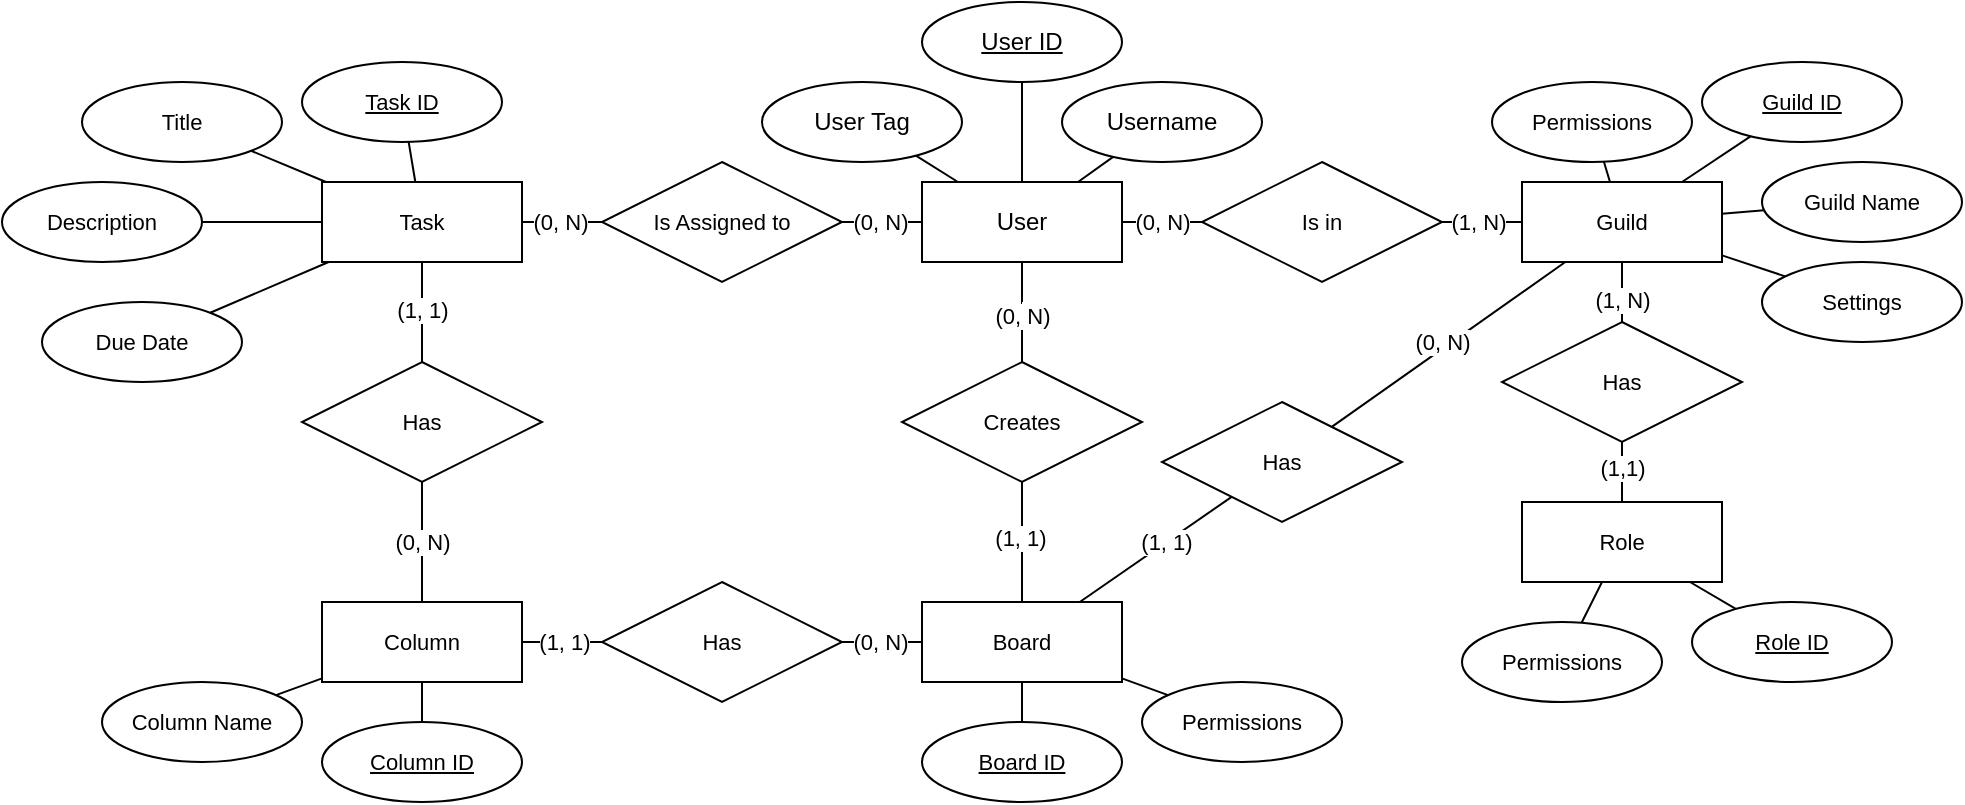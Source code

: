 <mxfile version="24.7.17">
  <diagram id="R2lEEEUBdFMjLlhIrx00" name="Page-1">
    <mxGraphModel grid="1" page="1" gridSize="10" guides="1" tooltips="1" connect="1" arrows="1" fold="1" pageScale="1" pageWidth="850" pageHeight="1100" math="0" shadow="0" extFonts="Permanent Marker^https://fonts.googleapis.com/css?family=Permanent+Marker">
      <root>
        <mxCell id="0" />
        <mxCell id="1" parent="0" />
        <mxCell id="qGmKelO1uOc2lFueApY_-7" style="edgeStyle=none;shape=connector;rounded=0;orthogonalLoop=1;jettySize=auto;html=1;strokeColor=default;align=center;verticalAlign=middle;fontFamily=Helvetica;fontSize=11;fontColor=default;labelBackgroundColor=default;endArrow=none;endFill=0;" edge="1" parent="1" source="qGmKelO1uOc2lFueApY_-1" target="qGmKelO1uOc2lFueApY_-4">
          <mxGeometry relative="1" as="geometry" />
        </mxCell>
        <mxCell id="qGmKelO1uOc2lFueApY_-8" style="edgeStyle=none;shape=connector;rounded=0;orthogonalLoop=1;jettySize=auto;html=1;strokeColor=default;align=center;verticalAlign=middle;fontFamily=Helvetica;fontSize=11;fontColor=default;labelBackgroundColor=default;endArrow=none;endFill=0;" edge="1" parent="1" source="qGmKelO1uOc2lFueApY_-1" target="qGmKelO1uOc2lFueApY_-3">
          <mxGeometry relative="1" as="geometry" />
        </mxCell>
        <mxCell id="qGmKelO1uOc2lFueApY_-28" style="edgeStyle=none;shape=connector;rounded=0;orthogonalLoop=1;jettySize=auto;html=1;strokeColor=default;align=center;verticalAlign=middle;fontFamily=Helvetica;fontSize=11;fontColor=default;labelBackgroundColor=default;endArrow=none;endFill=0;" edge="1" parent="1" source="qGmKelO1uOc2lFueApY_-1" target="qGmKelO1uOc2lFueApY_-27">
          <mxGeometry relative="1" as="geometry" />
        </mxCell>
        <mxCell id="qGmKelO1uOc2lFueApY_-30" value="(0, N)" style="edgeLabel;html=1;align=center;verticalAlign=middle;resizable=0;points=[];fontFamily=Helvetica;fontSize=11;fontColor=default;labelBackgroundColor=default;" connectable="0" vertex="1" parent="qGmKelO1uOc2lFueApY_-28">
          <mxGeometry x="-0.263" relative="1" as="geometry">
            <mxPoint x="5" as="offset" />
          </mxGeometry>
        </mxCell>
        <mxCell id="qGmKelO1uOc2lFueApY_-43" style="edgeStyle=none;shape=connector;rounded=0;orthogonalLoop=1;jettySize=auto;html=1;strokeColor=default;align=center;verticalAlign=middle;fontFamily=Helvetica;fontSize=11;fontColor=default;labelBackgroundColor=default;endArrow=none;endFill=0;" edge="1" parent="1" source="qGmKelO1uOc2lFueApY_-1" target="qGmKelO1uOc2lFueApY_-42">
          <mxGeometry relative="1" as="geometry" />
        </mxCell>
        <mxCell id="qGmKelO1uOc2lFueApY_-44" value="(" style="edgeLabel;html=1;align=center;verticalAlign=middle;resizable=0;points=[];fontFamily=Helvetica;fontSize=11;fontColor=default;labelBackgroundColor=default;" connectable="0" vertex="1" parent="qGmKelO1uOc2lFueApY_-43">
          <mxGeometry x="0.017" y="1" relative="1" as="geometry">
            <mxPoint as="offset" />
          </mxGeometry>
        </mxCell>
        <mxCell id="qGmKelO1uOc2lFueApY_-45" value="(0, N)" style="edgeLabel;html=1;align=center;verticalAlign=middle;resizable=0;points=[];fontFamily=Helvetica;fontSize=11;fontColor=default;labelBackgroundColor=default;" connectable="0" vertex="1" parent="qGmKelO1uOc2lFueApY_-43">
          <mxGeometry x="0.055" relative="1" as="geometry">
            <mxPoint as="offset" />
          </mxGeometry>
        </mxCell>
        <mxCell id="qGmKelO1uOc2lFueApY_-65" style="edgeStyle=none;shape=connector;rounded=0;orthogonalLoop=1;jettySize=auto;html=1;strokeColor=default;align=center;verticalAlign=middle;fontFamily=Helvetica;fontSize=11;fontColor=default;labelBackgroundColor=default;endArrow=none;endFill=0;" edge="1" parent="1" source="qGmKelO1uOc2lFueApY_-1" target="qGmKelO1uOc2lFueApY_-64">
          <mxGeometry relative="1" as="geometry" />
        </mxCell>
        <mxCell id="qGmKelO1uOc2lFueApY_-67" value="(0, N)" style="edgeLabel;html=1;align=center;verticalAlign=middle;resizable=0;points=[];fontFamily=Helvetica;fontSize=11;fontColor=default;labelBackgroundColor=default;" connectable="0" vertex="1" parent="qGmKelO1uOc2lFueApY_-65">
          <mxGeometry x="0.04" relative="1" as="geometry">
            <mxPoint as="offset" />
          </mxGeometry>
        </mxCell>
        <mxCell id="qGmKelO1uOc2lFueApY_-1" value="User" style="whiteSpace=wrap;html=1;align=center;" vertex="1" parent="1">
          <mxGeometry x="140" y="140" width="100" height="40" as="geometry" />
        </mxCell>
        <mxCell id="qGmKelO1uOc2lFueApY_-2" value="User ID" style="ellipse;whiteSpace=wrap;html=1;align=center;fontStyle=4;" vertex="1" parent="1">
          <mxGeometry x="140" y="50" width="100" height="40" as="geometry" />
        </mxCell>
        <mxCell id="qGmKelO1uOc2lFueApY_-3" value="Username" style="ellipse;whiteSpace=wrap;html=1;align=center;" vertex="1" parent="1">
          <mxGeometry x="210" y="90" width="100" height="40" as="geometry" />
        </mxCell>
        <mxCell id="qGmKelO1uOc2lFueApY_-4" value="User Tag" style="ellipse;whiteSpace=wrap;html=1;align=center;" vertex="1" parent="1">
          <mxGeometry x="60" y="90" width="100" height="40" as="geometry" />
        </mxCell>
        <mxCell id="qGmKelO1uOc2lFueApY_-5" style="rounded=0;orthogonalLoop=1;jettySize=auto;html=1;endArrow=none;endFill=0;" edge="1" parent="1" source="qGmKelO1uOc2lFueApY_-1" target="qGmKelO1uOc2lFueApY_-2">
          <mxGeometry relative="1" as="geometry" />
        </mxCell>
        <mxCell id="qGmKelO1uOc2lFueApY_-13" style="edgeStyle=none;shape=connector;rounded=0;orthogonalLoop=1;jettySize=auto;html=1;strokeColor=default;align=center;verticalAlign=middle;fontFamily=Helvetica;fontSize=11;fontColor=default;labelBackgroundColor=default;endArrow=none;endFill=0;" edge="1" parent="1" source="qGmKelO1uOc2lFueApY_-9" target="qGmKelO1uOc2lFueApY_-12">
          <mxGeometry relative="1" as="geometry" />
        </mxCell>
        <mxCell id="qGmKelO1uOc2lFueApY_-14" style="edgeStyle=none;shape=connector;rounded=0;orthogonalLoop=1;jettySize=auto;html=1;strokeColor=default;align=center;verticalAlign=middle;fontFamily=Helvetica;fontSize=11;fontColor=default;labelBackgroundColor=default;endArrow=none;endFill=0;" edge="1" parent="1" source="qGmKelO1uOc2lFueApY_-9" target="qGmKelO1uOc2lFueApY_-10">
          <mxGeometry relative="1" as="geometry" />
        </mxCell>
        <mxCell id="qGmKelO1uOc2lFueApY_-15" style="edgeStyle=none;shape=connector;rounded=0;orthogonalLoop=1;jettySize=auto;html=1;strokeColor=default;align=center;verticalAlign=middle;fontFamily=Helvetica;fontSize=11;fontColor=default;labelBackgroundColor=default;endArrow=none;endFill=0;" edge="1" parent="1" source="qGmKelO1uOc2lFueApY_-9" target="qGmKelO1uOc2lFueApY_-11">
          <mxGeometry relative="1" as="geometry" />
        </mxCell>
        <mxCell id="qGmKelO1uOc2lFueApY_-33" style="edgeStyle=none;shape=connector;rounded=0;orthogonalLoop=1;jettySize=auto;html=1;strokeColor=default;align=center;verticalAlign=middle;fontFamily=Helvetica;fontSize=11;fontColor=default;labelBackgroundColor=default;endArrow=none;endFill=0;" edge="1" parent="1" source="qGmKelO1uOc2lFueApY_-9" target="qGmKelO1uOc2lFueApY_-32">
          <mxGeometry relative="1" as="geometry" />
        </mxCell>
        <mxCell id="qGmKelO1uOc2lFueApY_-35" value="(1, N)" style="edgeLabel;html=1;align=center;verticalAlign=middle;resizable=0;points=[];fontFamily=Helvetica;fontSize=11;fontColor=default;labelBackgroundColor=default;" connectable="0" vertex="1" parent="qGmKelO1uOc2lFueApY_-33">
          <mxGeometry x="0.247" y="-2" relative="1" as="geometry">
            <mxPoint x="2" as="offset" />
          </mxGeometry>
        </mxCell>
        <mxCell id="qGmKelO1uOc2lFueApY_-38" style="edgeStyle=none;shape=connector;rounded=0;orthogonalLoop=1;jettySize=auto;html=1;strokeColor=default;align=center;verticalAlign=middle;fontFamily=Helvetica;fontSize=11;fontColor=default;labelBackgroundColor=default;endArrow=none;endFill=0;" edge="1" parent="1" source="qGmKelO1uOc2lFueApY_-9" target="qGmKelO1uOc2lFueApY_-37">
          <mxGeometry relative="1" as="geometry" />
        </mxCell>
        <mxCell id="qGmKelO1uOc2lFueApY_-39" value="(0, N)" style="edgeLabel;html=1;align=center;verticalAlign=middle;resizable=0;points=[];fontFamily=Helvetica;fontSize=11;fontColor=default;labelBackgroundColor=default;" connectable="0" vertex="1" parent="qGmKelO1uOc2lFueApY_-38">
          <mxGeometry x="0.101" y="-4" relative="1" as="geometry">
            <mxPoint x="5" y="-2" as="offset" />
          </mxGeometry>
        </mxCell>
        <mxCell id="qGmKelO1uOc2lFueApY_-9" value="Guild" style="whiteSpace=wrap;html=1;align=center;fontFamily=Helvetica;fontSize=11;fontColor=default;labelBackgroundColor=default;" vertex="1" parent="1">
          <mxGeometry x="440" y="140" width="100" height="40" as="geometry" />
        </mxCell>
        <mxCell id="qGmKelO1uOc2lFueApY_-10" value="Guild ID" style="ellipse;whiteSpace=wrap;html=1;align=center;fontStyle=4;fontFamily=Helvetica;fontSize=11;fontColor=default;labelBackgroundColor=default;" vertex="1" parent="1">
          <mxGeometry x="530" y="80" width="100" height="40" as="geometry" />
        </mxCell>
        <mxCell id="qGmKelO1uOc2lFueApY_-11" value="Guild Name" style="ellipse;whiteSpace=wrap;html=1;align=center;fontFamily=Helvetica;fontSize=11;fontColor=default;labelBackgroundColor=default;" vertex="1" parent="1">
          <mxGeometry x="560" y="130" width="100" height="40" as="geometry" />
        </mxCell>
        <mxCell id="qGmKelO1uOc2lFueApY_-12" value="Permissions" style="ellipse;whiteSpace=wrap;html=1;align=center;fontFamily=Helvetica;fontSize=11;fontColor=default;labelBackgroundColor=default;" vertex="1" parent="1">
          <mxGeometry x="425" y="90" width="100" height="40" as="geometry" />
        </mxCell>
        <mxCell id="qGmKelO1uOc2lFueApY_-19" style="edgeStyle=none;shape=connector;rounded=0;orthogonalLoop=1;jettySize=auto;html=1;strokeColor=default;align=center;verticalAlign=middle;fontFamily=Helvetica;fontSize=11;fontColor=default;labelBackgroundColor=default;endArrow=none;endFill=0;" edge="1" parent="1" source="qGmKelO1uOc2lFueApY_-16" target="qGmKelO1uOc2lFueApY_-17">
          <mxGeometry relative="1" as="geometry" />
        </mxCell>
        <mxCell id="qGmKelO1uOc2lFueApY_-20" style="edgeStyle=none;shape=connector;rounded=0;orthogonalLoop=1;jettySize=auto;html=1;strokeColor=default;align=center;verticalAlign=middle;fontFamily=Helvetica;fontSize=11;fontColor=default;labelBackgroundColor=default;endArrow=none;endFill=0;" edge="1" parent="1" source="qGmKelO1uOc2lFueApY_-16" target="qGmKelO1uOc2lFueApY_-18">
          <mxGeometry relative="1" as="geometry" />
        </mxCell>
        <mxCell id="qGmKelO1uOc2lFueApY_-16" value="Role" style="whiteSpace=wrap;html=1;align=center;fontFamily=Helvetica;fontSize=11;fontColor=default;labelBackgroundColor=default;" vertex="1" parent="1">
          <mxGeometry x="440" y="300" width="100" height="40" as="geometry" />
        </mxCell>
        <mxCell id="qGmKelO1uOc2lFueApY_-17" value="Role ID" style="ellipse;whiteSpace=wrap;html=1;align=center;fontStyle=4;fontFamily=Helvetica;fontSize=11;fontColor=default;labelBackgroundColor=default;" vertex="1" parent="1">
          <mxGeometry x="525" y="350" width="100" height="40" as="geometry" />
        </mxCell>
        <mxCell id="qGmKelO1uOc2lFueApY_-18" value="Permissions" style="ellipse;whiteSpace=wrap;html=1;align=center;fontFamily=Helvetica;fontSize=11;fontColor=default;labelBackgroundColor=default;" vertex="1" parent="1">
          <mxGeometry x="410" y="360" width="100" height="40" as="geometry" />
        </mxCell>
        <mxCell id="qGmKelO1uOc2lFueApY_-25" style="edgeStyle=none;shape=connector;rounded=0;orthogonalLoop=1;jettySize=auto;html=1;strokeColor=default;align=center;verticalAlign=middle;fontFamily=Helvetica;fontSize=11;fontColor=default;labelBackgroundColor=default;endArrow=none;endFill=0;" edge="1" parent="1" source="qGmKelO1uOc2lFueApY_-21" target="qGmKelO1uOc2lFueApY_-23">
          <mxGeometry relative="1" as="geometry" />
        </mxCell>
        <mxCell id="qGmKelO1uOc2lFueApY_-26" style="edgeStyle=none;shape=connector;rounded=0;orthogonalLoop=1;jettySize=auto;html=1;strokeColor=default;align=center;verticalAlign=middle;fontFamily=Helvetica;fontSize=11;fontColor=default;labelBackgroundColor=default;endArrow=none;endFill=0;" edge="1" parent="1" source="qGmKelO1uOc2lFueApY_-21" target="qGmKelO1uOc2lFueApY_-24">
          <mxGeometry relative="1" as="geometry" />
        </mxCell>
        <mxCell id="qGmKelO1uOc2lFueApY_-54" style="edgeStyle=none;shape=connector;rounded=0;orthogonalLoop=1;jettySize=auto;html=1;strokeColor=default;align=center;verticalAlign=middle;fontFamily=Helvetica;fontSize=11;fontColor=default;labelBackgroundColor=default;endArrow=none;endFill=0;" edge="1" parent="1" source="qGmKelO1uOc2lFueApY_-21" target="qGmKelO1uOc2lFueApY_-53">
          <mxGeometry relative="1" as="geometry" />
        </mxCell>
        <mxCell id="qGmKelO1uOc2lFueApY_-55" value="(0, N)" style="edgeLabel;html=1;align=center;verticalAlign=middle;resizable=0;points=[];fontFamily=Helvetica;fontSize=11;fontColor=default;labelBackgroundColor=default;" connectable="0" vertex="1" parent="qGmKelO1uOc2lFueApY_-54">
          <mxGeometry x="0.056" relative="1" as="geometry">
            <mxPoint as="offset" />
          </mxGeometry>
        </mxCell>
        <mxCell id="qGmKelO1uOc2lFueApY_-21" value="Board" style="whiteSpace=wrap;html=1;align=center;fontFamily=Helvetica;fontSize=11;fontColor=default;labelBackgroundColor=default;" vertex="1" parent="1">
          <mxGeometry x="140" y="350" width="100" height="40" as="geometry" />
        </mxCell>
        <mxCell id="qGmKelO1uOc2lFueApY_-23" value="Board ID" style="ellipse;whiteSpace=wrap;html=1;align=center;fontStyle=4;fontFamily=Helvetica;fontSize=11;fontColor=default;labelBackgroundColor=default;" vertex="1" parent="1">
          <mxGeometry x="140" y="410" width="100" height="40" as="geometry" />
        </mxCell>
        <mxCell id="qGmKelO1uOc2lFueApY_-24" value="Permissions" style="ellipse;whiteSpace=wrap;html=1;align=center;fontFamily=Helvetica;fontSize=11;fontColor=default;labelBackgroundColor=default;" vertex="1" parent="1">
          <mxGeometry x="250" y="390" width="100" height="40" as="geometry" />
        </mxCell>
        <mxCell id="qGmKelO1uOc2lFueApY_-29" style="edgeStyle=none;shape=connector;rounded=0;orthogonalLoop=1;jettySize=auto;html=1;strokeColor=default;align=center;verticalAlign=middle;fontFamily=Helvetica;fontSize=11;fontColor=default;labelBackgroundColor=default;endArrow=none;endFill=0;" edge="1" parent="1" source="qGmKelO1uOc2lFueApY_-27" target="qGmKelO1uOc2lFueApY_-9">
          <mxGeometry relative="1" as="geometry" />
        </mxCell>
        <mxCell id="qGmKelO1uOc2lFueApY_-31" value="(1, N)" style="edgeLabel;html=1;align=center;verticalAlign=middle;resizable=0;points=[];fontFamily=Helvetica;fontSize=11;fontColor=default;labelBackgroundColor=default;" connectable="0" vertex="1" parent="qGmKelO1uOc2lFueApY_-29">
          <mxGeometry x="-0.119" y="-1" relative="1" as="geometry">
            <mxPoint y="-1" as="offset" />
          </mxGeometry>
        </mxCell>
        <mxCell id="qGmKelO1uOc2lFueApY_-27" value="Is in" style="shape=rhombus;perimeter=rhombusPerimeter;whiteSpace=wrap;html=1;align=center;fontFamily=Helvetica;fontSize=11;fontColor=default;labelBackgroundColor=default;" vertex="1" parent="1">
          <mxGeometry x="280" y="130" width="120" height="60" as="geometry" />
        </mxCell>
        <mxCell id="qGmKelO1uOc2lFueApY_-34" style="edgeStyle=none;shape=connector;rounded=0;orthogonalLoop=1;jettySize=auto;html=1;strokeColor=default;align=center;verticalAlign=middle;fontFamily=Helvetica;fontSize=11;fontColor=default;labelBackgroundColor=default;endArrow=none;endFill=0;" edge="1" parent="1" source="qGmKelO1uOc2lFueApY_-32" target="qGmKelO1uOc2lFueApY_-16">
          <mxGeometry relative="1" as="geometry" />
        </mxCell>
        <mxCell id="qGmKelO1uOc2lFueApY_-36" value="(1,1)" style="edgeLabel;html=1;align=center;verticalAlign=middle;resizable=0;points=[];fontFamily=Helvetica;fontSize=11;fontColor=default;labelBackgroundColor=default;" connectable="0" vertex="1" parent="qGmKelO1uOc2lFueApY_-34">
          <mxGeometry x="-0.12" y="2" relative="1" as="geometry">
            <mxPoint x="-2" as="offset" />
          </mxGeometry>
        </mxCell>
        <mxCell id="qGmKelO1uOc2lFueApY_-32" value="Has" style="shape=rhombus;perimeter=rhombusPerimeter;whiteSpace=wrap;html=1;align=center;fontFamily=Helvetica;fontSize=11;fontColor=default;labelBackgroundColor=default;" vertex="1" parent="1">
          <mxGeometry x="430" y="210" width="120" height="60" as="geometry" />
        </mxCell>
        <mxCell id="qGmKelO1uOc2lFueApY_-40" style="edgeStyle=none;shape=connector;rounded=0;orthogonalLoop=1;jettySize=auto;html=1;strokeColor=default;align=center;verticalAlign=middle;fontFamily=Helvetica;fontSize=11;fontColor=default;labelBackgroundColor=default;endArrow=none;endFill=0;" edge="1" parent="1" source="qGmKelO1uOc2lFueApY_-37" target="qGmKelO1uOc2lFueApY_-21">
          <mxGeometry relative="1" as="geometry" />
        </mxCell>
        <mxCell id="qGmKelO1uOc2lFueApY_-41" value="(1, 1)" style="edgeLabel;html=1;align=center;verticalAlign=middle;resizable=0;points=[];fontFamily=Helvetica;fontSize=11;fontColor=default;labelBackgroundColor=default;" connectable="0" vertex="1" parent="qGmKelO1uOc2lFueApY_-40">
          <mxGeometry x="-0.138" y="-1" relative="1" as="geometry">
            <mxPoint as="offset" />
          </mxGeometry>
        </mxCell>
        <mxCell id="qGmKelO1uOc2lFueApY_-37" value="Has" style="shape=rhombus;perimeter=rhombusPerimeter;whiteSpace=wrap;html=1;align=center;fontFamily=Helvetica;fontSize=11;fontColor=default;labelBackgroundColor=default;" vertex="1" parent="1">
          <mxGeometry x="260" y="250" width="120" height="60" as="geometry" />
        </mxCell>
        <mxCell id="qGmKelO1uOc2lFueApY_-46" style="edgeStyle=none;shape=connector;rounded=0;orthogonalLoop=1;jettySize=auto;html=1;strokeColor=default;align=center;verticalAlign=middle;fontFamily=Helvetica;fontSize=11;fontColor=default;labelBackgroundColor=default;endArrow=none;endFill=0;" edge="1" parent="1" source="qGmKelO1uOc2lFueApY_-42" target="qGmKelO1uOc2lFueApY_-21">
          <mxGeometry relative="1" as="geometry" />
        </mxCell>
        <mxCell id="qGmKelO1uOc2lFueApY_-47" value="(1, 1)" style="edgeLabel;html=1;align=center;verticalAlign=middle;resizable=0;points=[];fontFamily=Helvetica;fontSize=11;fontColor=default;labelBackgroundColor=default;" connectable="0" vertex="1" parent="qGmKelO1uOc2lFueApY_-46">
          <mxGeometry x="-0.073" y="-1" relative="1" as="geometry">
            <mxPoint as="offset" />
          </mxGeometry>
        </mxCell>
        <mxCell id="qGmKelO1uOc2lFueApY_-42" value="Creates" style="shape=rhombus;perimeter=rhombusPerimeter;whiteSpace=wrap;html=1;align=center;fontFamily=Helvetica;fontSize=11;fontColor=default;labelBackgroundColor=default;" vertex="1" parent="1">
          <mxGeometry x="130" y="230" width="120" height="60" as="geometry" />
        </mxCell>
        <mxCell id="qGmKelO1uOc2lFueApY_-51" style="edgeStyle=none;shape=connector;rounded=0;orthogonalLoop=1;jettySize=auto;html=1;strokeColor=default;align=center;verticalAlign=middle;fontFamily=Helvetica;fontSize=11;fontColor=default;labelBackgroundColor=default;endArrow=none;endFill=0;" edge="1" parent="1" source="qGmKelO1uOc2lFueApY_-48" target="qGmKelO1uOc2lFueApY_-49">
          <mxGeometry relative="1" as="geometry" />
        </mxCell>
        <mxCell id="qGmKelO1uOc2lFueApY_-52" style="edgeStyle=none;shape=connector;rounded=0;orthogonalLoop=1;jettySize=auto;html=1;strokeColor=default;align=center;verticalAlign=middle;fontFamily=Helvetica;fontSize=11;fontColor=default;labelBackgroundColor=default;endArrow=none;endFill=0;" edge="1" parent="1" source="qGmKelO1uOc2lFueApY_-48" target="qGmKelO1uOc2lFueApY_-50">
          <mxGeometry relative="1" as="geometry" />
        </mxCell>
        <mxCell id="qGmKelO1uOc2lFueApY_-60" style="edgeStyle=none;shape=connector;rounded=0;orthogonalLoop=1;jettySize=auto;html=1;strokeColor=default;align=center;verticalAlign=middle;fontFamily=Helvetica;fontSize=11;fontColor=default;labelBackgroundColor=default;endArrow=none;endFill=0;" edge="1" parent="1" source="qGmKelO1uOc2lFueApY_-48" target="qGmKelO1uOc2lFueApY_-59">
          <mxGeometry relative="1" as="geometry" />
        </mxCell>
        <mxCell id="qGmKelO1uOc2lFueApY_-62" value="(0, N)" style="edgeLabel;html=1;align=center;verticalAlign=middle;resizable=0;points=[];fontFamily=Helvetica;fontSize=11;fontColor=default;labelBackgroundColor=default;" connectable="0" vertex="1" parent="qGmKelO1uOc2lFueApY_-60">
          <mxGeometry x="-0.007" relative="1" as="geometry">
            <mxPoint as="offset" />
          </mxGeometry>
        </mxCell>
        <mxCell id="qGmKelO1uOc2lFueApY_-48" value="Column" style="whiteSpace=wrap;html=1;align=center;fontFamily=Helvetica;fontSize=11;fontColor=default;labelBackgroundColor=default;" vertex="1" parent="1">
          <mxGeometry x="-160" y="350" width="100" height="40" as="geometry" />
        </mxCell>
        <mxCell id="qGmKelO1uOc2lFueApY_-49" value="Column ID" style="ellipse;whiteSpace=wrap;html=1;align=center;fontStyle=4;fontFamily=Helvetica;fontSize=11;fontColor=default;labelBackgroundColor=default;" vertex="1" parent="1">
          <mxGeometry x="-160" y="410" width="100" height="40" as="geometry" />
        </mxCell>
        <mxCell id="qGmKelO1uOc2lFueApY_-50" value="Column Name" style="ellipse;whiteSpace=wrap;html=1;align=center;fontFamily=Helvetica;fontSize=11;fontColor=default;labelBackgroundColor=default;" vertex="1" parent="1">
          <mxGeometry x="-270" y="390" width="100" height="40" as="geometry" />
        </mxCell>
        <mxCell id="qGmKelO1uOc2lFueApY_-56" style="edgeStyle=none;shape=connector;rounded=0;orthogonalLoop=1;jettySize=auto;html=1;strokeColor=default;align=center;verticalAlign=middle;fontFamily=Helvetica;fontSize=11;fontColor=default;labelBackgroundColor=default;endArrow=none;endFill=0;" edge="1" parent="1" source="qGmKelO1uOc2lFueApY_-53" target="qGmKelO1uOc2lFueApY_-48">
          <mxGeometry relative="1" as="geometry" />
        </mxCell>
        <mxCell id="qGmKelO1uOc2lFueApY_-57" value="(1, 1)" style="edgeLabel;html=1;align=center;verticalAlign=middle;resizable=0;points=[];fontFamily=Helvetica;fontSize=11;fontColor=default;labelBackgroundColor=default;" connectable="0" vertex="1" parent="qGmKelO1uOc2lFueApY_-56">
          <mxGeometry x="-0.028" relative="1" as="geometry">
            <mxPoint as="offset" />
          </mxGeometry>
        </mxCell>
        <mxCell id="qGmKelO1uOc2lFueApY_-53" value="Has" style="shape=rhombus;perimeter=rhombusPerimeter;whiteSpace=wrap;html=1;align=center;fontFamily=Helvetica;fontSize=11;fontColor=default;labelBackgroundColor=default;" vertex="1" parent="1">
          <mxGeometry x="-20" y="340" width="120" height="60" as="geometry" />
        </mxCell>
        <mxCell id="qGmKelO1uOc2lFueApY_-75" style="edgeStyle=none;shape=connector;rounded=0;orthogonalLoop=1;jettySize=auto;html=1;strokeColor=default;align=center;verticalAlign=middle;fontFamily=Helvetica;fontSize=11;fontColor=default;labelBackgroundColor=default;endArrow=none;endFill=0;" edge="1" parent="1" source="qGmKelO1uOc2lFueApY_-58" target="qGmKelO1uOc2lFueApY_-69">
          <mxGeometry relative="1" as="geometry" />
        </mxCell>
        <mxCell id="qGmKelO1uOc2lFueApY_-76" style="edgeStyle=none;shape=connector;rounded=0;orthogonalLoop=1;jettySize=auto;html=1;strokeColor=default;align=center;verticalAlign=middle;fontFamily=Helvetica;fontSize=11;fontColor=default;labelBackgroundColor=default;endArrow=none;endFill=0;" edge="1" parent="1" source="qGmKelO1uOc2lFueApY_-58" target="qGmKelO1uOc2lFueApY_-71">
          <mxGeometry relative="1" as="geometry" />
        </mxCell>
        <mxCell id="qGmKelO1uOc2lFueApY_-77" style="edgeStyle=none;shape=connector;rounded=0;orthogonalLoop=1;jettySize=auto;html=1;strokeColor=default;align=center;verticalAlign=middle;fontFamily=Helvetica;fontSize=11;fontColor=default;labelBackgroundColor=default;endArrow=none;endFill=0;" edge="1" parent="1" source="qGmKelO1uOc2lFueApY_-58" target="qGmKelO1uOc2lFueApY_-72">
          <mxGeometry relative="1" as="geometry" />
        </mxCell>
        <mxCell id="qGmKelO1uOc2lFueApY_-78" style="edgeStyle=none;shape=connector;rounded=0;orthogonalLoop=1;jettySize=auto;html=1;strokeColor=default;align=center;verticalAlign=middle;fontFamily=Helvetica;fontSize=11;fontColor=default;labelBackgroundColor=default;endArrow=none;endFill=0;" edge="1" parent="1" source="qGmKelO1uOc2lFueApY_-58" target="qGmKelO1uOc2lFueApY_-74">
          <mxGeometry relative="1" as="geometry" />
        </mxCell>
        <mxCell id="qGmKelO1uOc2lFueApY_-58" value="Task" style="whiteSpace=wrap;html=1;align=center;fontFamily=Helvetica;fontSize=11;fontColor=default;labelBackgroundColor=default;" vertex="1" parent="1">
          <mxGeometry x="-160" y="140" width="100" height="40" as="geometry" />
        </mxCell>
        <mxCell id="qGmKelO1uOc2lFueApY_-61" style="edgeStyle=none;shape=connector;rounded=0;orthogonalLoop=1;jettySize=auto;html=1;strokeColor=default;align=center;verticalAlign=middle;fontFamily=Helvetica;fontSize=11;fontColor=default;labelBackgroundColor=default;endArrow=none;endFill=0;" edge="1" parent="1" source="qGmKelO1uOc2lFueApY_-59" target="qGmKelO1uOc2lFueApY_-58">
          <mxGeometry relative="1" as="geometry" />
        </mxCell>
        <mxCell id="qGmKelO1uOc2lFueApY_-63" value="(1, 1)" style="edgeLabel;html=1;align=center;verticalAlign=middle;resizable=0;points=[];fontFamily=Helvetica;fontSize=11;fontColor=default;labelBackgroundColor=default;" connectable="0" vertex="1" parent="qGmKelO1uOc2lFueApY_-61">
          <mxGeometry x="0.036" relative="1" as="geometry">
            <mxPoint as="offset" />
          </mxGeometry>
        </mxCell>
        <mxCell id="qGmKelO1uOc2lFueApY_-59" value="Has" style="shape=rhombus;perimeter=rhombusPerimeter;whiteSpace=wrap;html=1;align=center;fontFamily=Helvetica;fontSize=11;fontColor=default;labelBackgroundColor=default;" vertex="1" parent="1">
          <mxGeometry x="-170" y="230" width="120" height="60" as="geometry" />
        </mxCell>
        <mxCell id="qGmKelO1uOc2lFueApY_-66" style="edgeStyle=none;shape=connector;rounded=0;orthogonalLoop=1;jettySize=auto;html=1;strokeColor=default;align=center;verticalAlign=middle;fontFamily=Helvetica;fontSize=11;fontColor=default;labelBackgroundColor=default;endArrow=none;endFill=0;" edge="1" parent="1" source="qGmKelO1uOc2lFueApY_-64" target="qGmKelO1uOc2lFueApY_-58">
          <mxGeometry relative="1" as="geometry" />
        </mxCell>
        <mxCell id="qGmKelO1uOc2lFueApY_-68" value="(0, N)" style="edgeLabel;html=1;align=center;verticalAlign=middle;resizable=0;points=[];fontFamily=Helvetica;fontSize=11;fontColor=default;labelBackgroundColor=default;" connectable="0" vertex="1" parent="qGmKelO1uOc2lFueApY_-66">
          <mxGeometry x="0.04" relative="1" as="geometry">
            <mxPoint as="offset" />
          </mxGeometry>
        </mxCell>
        <mxCell id="qGmKelO1uOc2lFueApY_-64" value="Is Assigned to" style="shape=rhombus;perimeter=rhombusPerimeter;whiteSpace=wrap;html=1;align=center;fontFamily=Helvetica;fontSize=11;fontColor=default;labelBackgroundColor=default;" vertex="1" parent="1">
          <mxGeometry x="-20" y="130" width="120" height="60" as="geometry" />
        </mxCell>
        <mxCell id="qGmKelO1uOc2lFueApY_-69" value="Task ID" style="ellipse;whiteSpace=wrap;html=1;align=center;fontStyle=4;fontFamily=Helvetica;fontSize=11;fontColor=default;labelBackgroundColor=default;" vertex="1" parent="1">
          <mxGeometry x="-170" y="80" width="100" height="40" as="geometry" />
        </mxCell>
        <mxCell id="qGmKelO1uOc2lFueApY_-71" value="Title" style="ellipse;whiteSpace=wrap;html=1;align=center;fontFamily=Helvetica;fontSize=11;fontColor=default;labelBackgroundColor=default;" vertex="1" parent="1">
          <mxGeometry x="-280" y="90" width="100" height="40" as="geometry" />
        </mxCell>
        <mxCell id="qGmKelO1uOc2lFueApY_-72" value="Description" style="ellipse;whiteSpace=wrap;html=1;align=center;fontFamily=Helvetica;fontSize=11;fontColor=default;labelBackgroundColor=default;" vertex="1" parent="1">
          <mxGeometry x="-320" y="140" width="100" height="40" as="geometry" />
        </mxCell>
        <mxCell id="qGmKelO1uOc2lFueApY_-74" value="Due Date" style="ellipse;whiteSpace=wrap;html=1;align=center;fontFamily=Helvetica;fontSize=11;fontColor=default;labelBackgroundColor=default;" vertex="1" parent="1">
          <mxGeometry x="-300" y="200" width="100" height="40" as="geometry" />
        </mxCell>
        <mxCell id="T0KrB81YaPvpOle39-FV-1" value="Settings" style="ellipse;whiteSpace=wrap;html=1;align=center;fontFamily=Helvetica;fontSize=11;fontColor=default;labelBackgroundColor=default;" vertex="1" parent="1">
          <mxGeometry x="560" y="180" width="100" height="40" as="geometry" />
        </mxCell>
        <mxCell id="T0KrB81YaPvpOle39-FV-3" style="edgeStyle=none;shape=connector;rounded=0;orthogonalLoop=1;jettySize=auto;html=1;strokeColor=default;align=center;verticalAlign=middle;fontFamily=Helvetica;fontSize=11;fontColor=default;labelBackgroundColor=default;endArrow=none;endFill=0;" edge="1" parent="1" source="qGmKelO1uOc2lFueApY_-9" target="T0KrB81YaPvpOle39-FV-1">
          <mxGeometry relative="1" as="geometry">
            <mxPoint x="550" y="166" as="sourcePoint" />
            <mxPoint x="571" y="164" as="targetPoint" />
          </mxGeometry>
        </mxCell>
      </root>
    </mxGraphModel>
  </diagram>
</mxfile>
